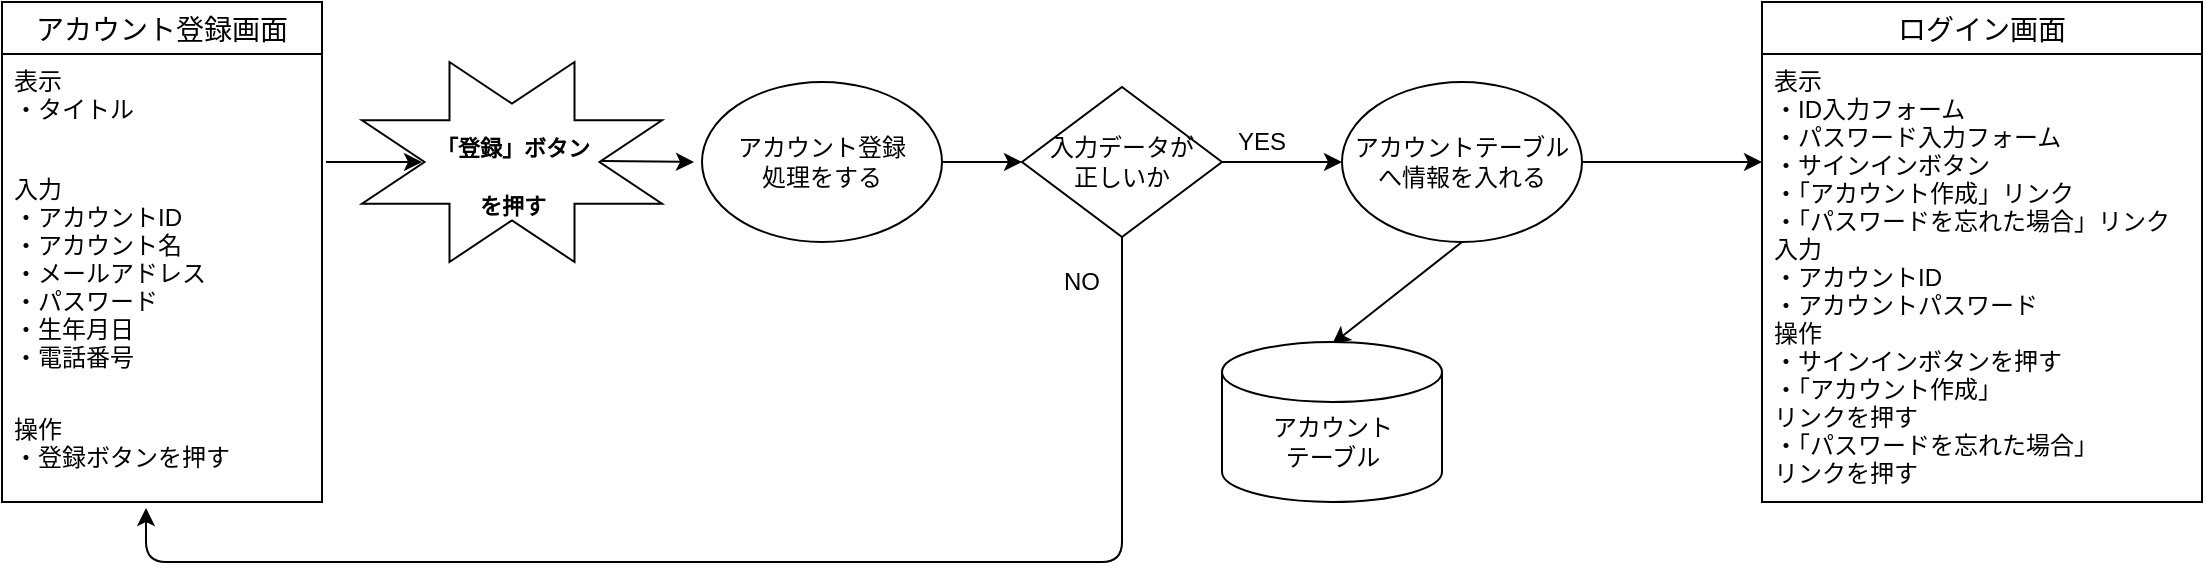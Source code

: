<mxfile version="13.6.5">
    <diagram id="3mR3qd5HLXd8aL_vuorG" name="ページ1">
        <mxGraphModel dx="1022" dy="587" grid="1" gridSize="10" guides="1" tooltips="1" connect="1" arrows="1" fold="1" page="1" pageScale="1" pageWidth="827" pageHeight="1169" math="0" shadow="0">
            <root>
                <mxCell id="0"/>
                <mxCell id="1" parent="0"/>
                <mxCell id="VZWWZLJk8qB1Wz1YRbqK-1" value="" style="endArrow=classic;html=1;" parent="1" edge="1">
                    <mxGeometry width="50" height="50" relative="1" as="geometry">
                        <mxPoint x="192" y="290" as="sourcePoint"/>
                        <mxPoint x="240" y="290" as="targetPoint"/>
                    </mxGeometry>
                </mxCell>
                <mxCell id="VZWWZLJk8qB1Wz1YRbqK-2" value="" style="group" parent="1" vertex="1" connectable="0">
                    <mxGeometry x="210" y="240" width="160" height="110" as="geometry"/>
                </mxCell>
                <mxCell id="VZWWZLJk8qB1Wz1YRbqK-3" value="" style="verticalLabelPosition=bottom;verticalAlign=top;html=1;shape=mxgraph.basic.8_point_star;strokeColor=#000000;strokeWidth=1;" parent="VZWWZLJk8qB1Wz1YRbqK-2" vertex="1">
                    <mxGeometry width="150" height="100" as="geometry"/>
                </mxCell>
                <mxCell id="VZWWZLJk8qB1Wz1YRbqK-4" value="&lt;font style=&quot;font-size: 11px&quot;&gt;「登録」ボタン&lt;br&gt;を押す&lt;/font&gt;" style="text;strokeColor=none;fillColor=none;html=1;fontSize=24;fontStyle=1;verticalAlign=middle;align=center;" parent="VZWWZLJk8qB1Wz1YRbqK-2" vertex="1">
                    <mxGeometry x="30" y="35" width="90" height="35" as="geometry"/>
                </mxCell>
                <mxCell id="VZWWZLJk8qB1Wz1YRbqK-5" value="" style="endArrow=classic;html=1;" parent="VZWWZLJk8qB1Wz1YRbqK-2" edge="1">
                    <mxGeometry width="50" height="50" relative="1" as="geometry">
                        <mxPoint x="120" y="49.5" as="sourcePoint"/>
                        <mxPoint x="166" y="50" as="targetPoint"/>
                    </mxGeometry>
                </mxCell>
                <mxCell id="VZWWZLJk8qB1Wz1YRbqK-6" value="アカウント登録&lt;br&gt;処理をする" style="ellipse;whiteSpace=wrap;html=1;strokeColor=#000000;strokeWidth=1;" parent="1" vertex="1">
                    <mxGeometry x="380" y="250" width="120" height="80" as="geometry"/>
                </mxCell>
                <mxCell id="VZWWZLJk8qB1Wz1YRbqK-8" value="アカウント登録画面" style="swimlane;fontStyle=0;childLayout=stackLayout;horizontal=1;startSize=26;horizontalStack=0;resizeParent=1;resizeParentMax=0;resizeLast=0;collapsible=1;marginBottom=0;align=center;fontSize=14;strokeColor=#000000;strokeWidth=1;" parent="1" vertex="1">
                    <mxGeometry x="30" y="210" width="160" height="250" as="geometry"/>
                </mxCell>
                <mxCell id="VZWWZLJk8qB1Wz1YRbqK-9" value="表示&#10;・タイトル&#10;" style="text;strokeColor=none;fillColor=none;spacingLeft=4;spacingRight=4;overflow=hidden;rotatable=0;points=[[0,0.5],[1,0.5]];portConstraint=eastwest;fontSize=12;" parent="VZWWZLJk8qB1Wz1YRbqK-8" vertex="1">
                    <mxGeometry y="26" width="160" height="54" as="geometry"/>
                </mxCell>
                <mxCell id="VZWWZLJk8qB1Wz1YRbqK-10" value="入力&#10;・アカウントID&#10;・アカウント名&#10;・メールアドレス&#10;・パスワード&#10;・生年月日&#10;・電話番号&#10;&#10;" style="text;strokeColor=none;fillColor=none;spacingLeft=4;spacingRight=4;overflow=hidden;rotatable=0;points=[[0,0.5],[1,0.5]];portConstraint=eastwest;fontSize=12;" parent="VZWWZLJk8qB1Wz1YRbqK-8" vertex="1">
                    <mxGeometry y="80" width="160" height="120" as="geometry"/>
                </mxCell>
                <mxCell id="VZWWZLJk8qB1Wz1YRbqK-11" value="操作&#10;・登録ボタンを押す&#10;" style="text;strokeColor=none;fillColor=none;spacingLeft=4;spacingRight=4;overflow=hidden;rotatable=0;points=[[0,0.5],[1,0.5]];portConstraint=eastwest;fontSize=12;" parent="VZWWZLJk8qB1Wz1YRbqK-8" vertex="1">
                    <mxGeometry y="200" width="160" height="50" as="geometry"/>
                </mxCell>
                <mxCell id="VZWWZLJk8qB1Wz1YRbqK-12" value="" style="endArrow=classic;html=1;exitX=1;exitY=0.5;exitDx=0;exitDy=0;" parent="1" source="VZWWZLJk8qB1Wz1YRbqK-6" edge="1">
                    <mxGeometry width="50" height="50" relative="1" as="geometry">
                        <mxPoint x="670" y="210" as="sourcePoint"/>
                        <mxPoint x="540" y="290" as="targetPoint"/>
                    </mxGeometry>
                </mxCell>
                <mxCell id="VZWWZLJk8qB1Wz1YRbqK-14" value="入力データが&lt;br&gt;正しいか" style="rhombus;whiteSpace=wrap;html=1;" parent="1" vertex="1">
                    <mxGeometry x="540" y="252.5" width="100" height="75" as="geometry"/>
                </mxCell>
                <mxCell id="VZWWZLJk8qB1Wz1YRbqK-17" value="YES" style="text;html=1;strokeColor=none;fillColor=none;align=center;verticalAlign=middle;whiteSpace=wrap;rounded=0;" parent="1" vertex="1">
                    <mxGeometry x="640" y="270" width="40" height="20" as="geometry"/>
                </mxCell>
                <mxCell id="VZWWZLJk8qB1Wz1YRbqK-18" value="" style="endArrow=classic;html=1;exitX=0.5;exitY=1;exitDx=0;exitDy=0;entryX=0.45;entryY=1.06;entryDx=0;entryDy=0;entryPerimeter=0;" parent="1" source="VZWWZLJk8qB1Wz1YRbqK-14" target="VZWWZLJk8qB1Wz1YRbqK-11" edge="1">
                    <mxGeometry width="50" height="50" relative="1" as="geometry">
                        <mxPoint x="700" y="430" as="sourcePoint"/>
                        <mxPoint x="20" y="470" as="targetPoint"/>
                        <Array as="points">
                            <mxPoint x="590" y="490"/>
                            <mxPoint x="102" y="490"/>
                        </Array>
                    </mxGeometry>
                </mxCell>
                <mxCell id="VZWWZLJk8qB1Wz1YRbqK-19" value="NO" style="text;html=1;strokeColor=none;fillColor=none;align=center;verticalAlign=middle;whiteSpace=wrap;rounded=0;" parent="1" vertex="1">
                    <mxGeometry x="550" y="340" width="40" height="20" as="geometry"/>
                </mxCell>
                <mxCell id="VZWWZLJk8qB1Wz1YRbqK-27" value="アカウントテーブルへ情報を入れる" style="ellipse;whiteSpace=wrap;html=1;strokeColor=#000000;strokeWidth=1;" parent="1" vertex="1">
                    <mxGeometry x="700" y="250" width="120" height="80" as="geometry"/>
                </mxCell>
                <mxCell id="VZWWZLJk8qB1Wz1YRbqK-28" value="" style="endArrow=classic;html=1;exitX=0.5;exitY=1;exitDx=0;exitDy=0;entryX=0.501;entryY=0.013;entryDx=0;entryDy=0;entryPerimeter=0;" parent="1" source="VZWWZLJk8qB1Wz1YRbqK-27" target="4" edge="1">
                    <mxGeometry width="50" height="50" relative="1" as="geometry">
                        <mxPoint x="550" y="420" as="sourcePoint"/>
                        <mxPoint x="700" y="380" as="targetPoint"/>
                    </mxGeometry>
                </mxCell>
                <mxCell id="VZWWZLJk8qB1Wz1YRbqK-29" value="" style="endArrow=classic;html=1;exitX=0;exitY=1;exitDx=0;exitDy=0;entryX=0;entryY=0.5;entryDx=0;entryDy=0;" parent="1" source="VZWWZLJk8qB1Wz1YRbqK-17" target="VZWWZLJk8qB1Wz1YRbqK-27" edge="1">
                    <mxGeometry width="50" height="50" relative="1" as="geometry">
                        <mxPoint x="550" y="420" as="sourcePoint"/>
                        <mxPoint x="600" y="370" as="targetPoint"/>
                    </mxGeometry>
                </mxCell>
                <mxCell id="VZWWZLJk8qB1Wz1YRbqK-30" value="" style="endArrow=classic;html=1;" parent="1" edge="1">
                    <mxGeometry width="50" height="50" relative="1" as="geometry">
                        <mxPoint x="820" y="290" as="sourcePoint"/>
                        <mxPoint x="910" y="290" as="targetPoint"/>
                    </mxGeometry>
                </mxCell>
                <mxCell id="2" value="ログイン画面" style="swimlane;fontStyle=0;childLayout=stackLayout;horizontal=1;startSize=26;horizontalStack=0;resizeParent=1;resizeParentMax=0;resizeLast=0;collapsible=1;marginBottom=0;align=center;fontSize=14;" parent="1" vertex="1">
                    <mxGeometry x="910" y="210" width="220" height="250" as="geometry"/>
                </mxCell>
                <mxCell id="3" value="表示&#10;・ID入力フォーム&#10;・パスワード入力フォーム&#10;・サインインボタン&#10;・「アカウント作成」リンク&#10;・「パスワードを忘れた場合」リンク&#10;入力&#10;・アカウントID&#10;・アカウントパスワード&#10;操作&#10;・サインインボタンを押す&#10;・「アカウント作成」&#10;リンクを押す&#10;・「パスワードを忘れた場合」&#10;リンクを押す" style="text;strokeColor=none;fillColor=none;spacingLeft=4;spacingRight=4;overflow=hidden;rotatable=0;points=[[0,0.5],[1,0.5]];portConstraint=eastwest;fontSize=12;" parent="2" vertex="1">
                    <mxGeometry y="26" width="220" height="224" as="geometry"/>
                </mxCell>
                <mxCell id="4" value="" style="shape=cylinder2;whiteSpace=wrap;html=1;boundedLbl=1;backgroundOutline=1;size=15;" parent="1" vertex="1">
                    <mxGeometry x="640" y="380" width="110" height="80" as="geometry"/>
                </mxCell>
                <mxCell id="5" value="アカウントテーブル" style="text;html=1;strokeColor=none;fillColor=none;align=center;verticalAlign=middle;whiteSpace=wrap;rounded=0;" parent="1" vertex="1">
                    <mxGeometry x="662.5" y="420" width="65" height="20" as="geometry"/>
                </mxCell>
            </root>
        </mxGraphModel>
    </diagram>
</mxfile>